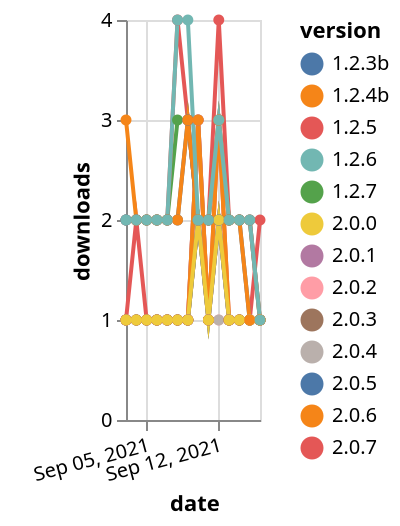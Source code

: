 {"$schema": "https://vega.github.io/schema/vega-lite/v5.json", "description": "A simple bar chart with embedded data.", "data": {"values": [{"date": "2021-09-03", "total": 228, "delta": 1, "version": "2.0.2"}, {"date": "2021-09-04", "total": 229, "delta": 1, "version": "2.0.2"}, {"date": "2021-09-05", "total": 230, "delta": 1, "version": "2.0.2"}, {"date": "2021-09-06", "total": 231, "delta": 1, "version": "2.0.2"}, {"date": "2021-09-07", "total": 232, "delta": 1, "version": "2.0.2"}, {"date": "2021-09-08", "total": 233, "delta": 1, "version": "2.0.2"}, {"date": "2021-09-09", "total": 234, "delta": 1, "version": "2.0.2"}, {"date": "2021-09-10", "total": 236, "delta": 2, "version": "2.0.2"}, {"date": "2021-09-11", "total": 237, "delta": 1, "version": "2.0.2"}, {"date": "2021-09-12", "total": 238, "delta": 1, "version": "2.0.2"}, {"date": "2021-09-13", "total": 239, "delta": 1, "version": "2.0.2"}, {"date": "2021-09-14", "total": 240, "delta": 1, "version": "2.0.2"}, {"date": "2021-09-15", "total": 241, "delta": 1, "version": "2.0.2"}, {"date": "2021-09-16", "total": 242, "delta": 1, "version": "2.0.2"}, {"date": "2021-09-03", "total": 229, "delta": 1, "version": "2.0.4"}, {"date": "2021-09-04", "total": 230, "delta": 1, "version": "2.0.4"}, {"date": "2021-09-05", "total": 231, "delta": 1, "version": "2.0.4"}, {"date": "2021-09-06", "total": 232, "delta": 1, "version": "2.0.4"}, {"date": "2021-09-07", "total": 233, "delta": 1, "version": "2.0.4"}, {"date": "2021-09-08", "total": 234, "delta": 1, "version": "2.0.4"}, {"date": "2021-09-09", "total": 235, "delta": 1, "version": "2.0.4"}, {"date": "2021-09-10", "total": 237, "delta": 2, "version": "2.0.4"}, {"date": "2021-09-11", "total": 238, "delta": 1, "version": "2.0.4"}, {"date": "2021-09-12", "total": 239, "delta": 1, "version": "2.0.4"}, {"date": "2021-09-13", "total": 240, "delta": 1, "version": "2.0.4"}, {"date": "2021-09-14", "total": 241, "delta": 1, "version": "2.0.4"}, {"date": "2021-09-15", "total": 242, "delta": 1, "version": "2.0.4"}, {"date": "2021-09-16", "total": 243, "delta": 1, "version": "2.0.4"}, {"date": "2021-09-03", "total": 232, "delta": 1, "version": "2.0.3"}, {"date": "2021-09-04", "total": 233, "delta": 1, "version": "2.0.3"}, {"date": "2021-09-05", "total": 234, "delta": 1, "version": "2.0.3"}, {"date": "2021-09-06", "total": 235, "delta": 1, "version": "2.0.3"}, {"date": "2021-09-07", "total": 236, "delta": 1, "version": "2.0.3"}, {"date": "2021-09-08", "total": 237, "delta": 1, "version": "2.0.3"}, {"date": "2021-09-09", "total": 238, "delta": 1, "version": "2.0.3"}, {"date": "2021-09-10", "total": 240, "delta": 2, "version": "2.0.3"}, {"date": "2021-09-11", "total": 241, "delta": 1, "version": "2.0.3"}, {"date": "2021-09-12", "total": 243, "delta": 2, "version": "2.0.3"}, {"date": "2021-09-13", "total": 244, "delta": 1, "version": "2.0.3"}, {"date": "2021-09-14", "total": 245, "delta": 1, "version": "2.0.3"}, {"date": "2021-09-15", "total": 246, "delta": 1, "version": "2.0.3"}, {"date": "2021-09-16", "total": 247, "delta": 1, "version": "2.0.3"}, {"date": "2021-09-03", "total": 248, "delta": 1, "version": "2.0.7"}, {"date": "2021-09-04", "total": 250, "delta": 2, "version": "2.0.7"}, {"date": "2021-09-05", "total": 251, "delta": 1, "version": "2.0.7"}, {"date": "2021-09-06", "total": 252, "delta": 1, "version": "2.0.7"}, {"date": "2021-09-07", "total": 253, "delta": 1, "version": "2.0.7"}, {"date": "2021-09-08", "total": 254, "delta": 1, "version": "2.0.7"}, {"date": "2021-09-09", "total": 255, "delta": 1, "version": "2.0.7"}, {"date": "2021-09-10", "total": 258, "delta": 3, "version": "2.0.7"}, {"date": "2021-09-11", "total": 259, "delta": 1, "version": "2.0.7"}, {"date": "2021-09-12", "total": 262, "delta": 3, "version": "2.0.7"}, {"date": "2021-09-13", "total": 263, "delta": 1, "version": "2.0.7"}, {"date": "2021-09-14", "total": 264, "delta": 1, "version": "2.0.7"}, {"date": "2021-09-15", "total": 265, "delta": 1, "version": "2.0.7"}, {"date": "2021-09-16", "total": 267, "delta": 2, "version": "2.0.7"}, {"date": "2021-09-03", "total": 2333, "delta": 2, "version": "1.2.7"}, {"date": "2021-09-04", "total": 2335, "delta": 2, "version": "1.2.7"}, {"date": "2021-09-05", "total": 2337, "delta": 2, "version": "1.2.7"}, {"date": "2021-09-06", "total": 2339, "delta": 2, "version": "1.2.7"}, {"date": "2021-09-07", "total": 2341, "delta": 2, "version": "1.2.7"}, {"date": "2021-09-08", "total": 2344, "delta": 3, "version": "1.2.7"}, {"date": "2021-09-09", "total": 2347, "delta": 3, "version": "1.2.7"}, {"date": "2021-09-10", "total": 2349, "delta": 2, "version": "1.2.7"}, {"date": "2021-09-11", "total": 2351, "delta": 2, "version": "1.2.7"}, {"date": "2021-09-12", "total": 2353, "delta": 2, "version": "1.2.7"}, {"date": "2021-09-13", "total": 2355, "delta": 2, "version": "1.2.7"}, {"date": "2021-09-14", "total": 2357, "delta": 2, "version": "1.2.7"}, {"date": "2021-09-15", "total": 2359, "delta": 2, "version": "1.2.7"}, {"date": "2021-09-16", "total": 2360, "delta": 1, "version": "1.2.7"}, {"date": "2021-09-03", "total": 3157, "delta": 2, "version": "1.2.5"}, {"date": "2021-09-04", "total": 3159, "delta": 2, "version": "1.2.5"}, {"date": "2021-09-05", "total": 3161, "delta": 2, "version": "1.2.5"}, {"date": "2021-09-06", "total": 3163, "delta": 2, "version": "1.2.5"}, {"date": "2021-09-07", "total": 3165, "delta": 2, "version": "1.2.5"}, {"date": "2021-09-08", "total": 3169, "delta": 4, "version": "1.2.5"}, {"date": "2021-09-09", "total": 3172, "delta": 3, "version": "1.2.5"}, {"date": "2021-09-10", "total": 3174, "delta": 2, "version": "1.2.5"}, {"date": "2021-09-11", "total": 3176, "delta": 2, "version": "1.2.5"}, {"date": "2021-09-12", "total": 3180, "delta": 4, "version": "1.2.5"}, {"date": "2021-09-13", "total": 3182, "delta": 2, "version": "1.2.5"}, {"date": "2021-09-14", "total": 3184, "delta": 2, "version": "1.2.5"}, {"date": "2021-09-15", "total": 3186, "delta": 2, "version": "1.2.5"}, {"date": "2021-09-16", "total": 3187, "delta": 1, "version": "1.2.5"}, {"date": "2021-09-03", "total": 2588, "delta": 2, "version": "1.2.3b"}, {"date": "2021-09-04", "total": 2590, "delta": 2, "version": "1.2.3b"}, {"date": "2021-09-05", "total": 2592, "delta": 2, "version": "1.2.3b"}, {"date": "2021-09-06", "total": 2594, "delta": 2, "version": "1.2.3b"}, {"date": "2021-09-07", "total": 2596, "delta": 2, "version": "1.2.3b"}, {"date": "2021-09-08", "total": 2598, "delta": 2, "version": "1.2.3b"}, {"date": "2021-09-09", "total": 2601, "delta": 3, "version": "1.2.3b"}, {"date": "2021-09-10", "total": 2603, "delta": 2, "version": "1.2.3b"}, {"date": "2021-09-11", "total": 2605, "delta": 2, "version": "1.2.3b"}, {"date": "2021-09-12", "total": 2608, "delta": 3, "version": "1.2.3b"}, {"date": "2021-09-13", "total": 2610, "delta": 2, "version": "1.2.3b"}, {"date": "2021-09-14", "total": 2612, "delta": 2, "version": "1.2.3b"}, {"date": "2021-09-15", "total": 2613, "delta": 1, "version": "1.2.3b"}, {"date": "2021-09-16", "total": 2614, "delta": 1, "version": "1.2.3b"}, {"date": "2021-09-03", "total": 370, "delta": 1, "version": "2.0.1"}, {"date": "2021-09-04", "total": 371, "delta": 1, "version": "2.0.1"}, {"date": "2021-09-05", "total": 372, "delta": 1, "version": "2.0.1"}, {"date": "2021-09-06", "total": 373, "delta": 1, "version": "2.0.1"}, {"date": "2021-09-07", "total": 374, "delta": 1, "version": "2.0.1"}, {"date": "2021-09-08", "total": 375, "delta": 1, "version": "2.0.1"}, {"date": "2021-09-09", "total": 376, "delta": 1, "version": "2.0.1"}, {"date": "2021-09-10", "total": 379, "delta": 3, "version": "2.0.1"}, {"date": "2021-09-11", "total": 380, "delta": 1, "version": "2.0.1"}, {"date": "2021-09-12", "total": 382, "delta": 2, "version": "2.0.1"}, {"date": "2021-09-13", "total": 383, "delta": 1, "version": "2.0.1"}, {"date": "2021-09-14", "total": 384, "delta": 1, "version": "2.0.1"}, {"date": "2021-09-15", "total": 385, "delta": 1, "version": "2.0.1"}, {"date": "2021-09-16", "total": 386, "delta": 1, "version": "2.0.1"}, {"date": "2021-09-03", "total": 203, "delta": 1, "version": "2.0.5"}, {"date": "2021-09-04", "total": 204, "delta": 1, "version": "2.0.5"}, {"date": "2021-09-05", "total": 205, "delta": 1, "version": "2.0.5"}, {"date": "2021-09-06", "total": 206, "delta": 1, "version": "2.0.5"}, {"date": "2021-09-07", "total": 207, "delta": 1, "version": "2.0.5"}, {"date": "2021-09-08", "total": 208, "delta": 1, "version": "2.0.5"}, {"date": "2021-09-09", "total": 209, "delta": 1, "version": "2.0.5"}, {"date": "2021-09-10", "total": 211, "delta": 2, "version": "2.0.5"}, {"date": "2021-09-11", "total": 212, "delta": 1, "version": "2.0.5"}, {"date": "2021-09-12", "total": 214, "delta": 2, "version": "2.0.5"}, {"date": "2021-09-13", "total": 215, "delta": 1, "version": "2.0.5"}, {"date": "2021-09-14", "total": 216, "delta": 1, "version": "2.0.5"}, {"date": "2021-09-15", "total": 217, "delta": 1, "version": "2.0.5"}, {"date": "2021-09-16", "total": 218, "delta": 1, "version": "2.0.5"}, {"date": "2021-09-03", "total": 286, "delta": 1, "version": "2.0.6"}, {"date": "2021-09-04", "total": 287, "delta": 1, "version": "2.0.6"}, {"date": "2021-09-05", "total": 288, "delta": 1, "version": "2.0.6"}, {"date": "2021-09-06", "total": 289, "delta": 1, "version": "2.0.6"}, {"date": "2021-09-07", "total": 290, "delta": 1, "version": "2.0.6"}, {"date": "2021-09-08", "total": 291, "delta": 1, "version": "2.0.6"}, {"date": "2021-09-09", "total": 292, "delta": 1, "version": "2.0.6"}, {"date": "2021-09-10", "total": 295, "delta": 3, "version": "2.0.6"}, {"date": "2021-09-11", "total": 296, "delta": 1, "version": "2.0.6"}, {"date": "2021-09-12", "total": 299, "delta": 3, "version": "2.0.6"}, {"date": "2021-09-13", "total": 300, "delta": 1, "version": "2.0.6"}, {"date": "2021-09-14", "total": 301, "delta": 1, "version": "2.0.6"}, {"date": "2021-09-15", "total": 302, "delta": 1, "version": "2.0.6"}, {"date": "2021-09-16", "total": 303, "delta": 1, "version": "2.0.6"}, {"date": "2021-09-03", "total": 249, "delta": 1, "version": "2.0.0"}, {"date": "2021-09-04", "total": 250, "delta": 1, "version": "2.0.0"}, {"date": "2021-09-05", "total": 251, "delta": 1, "version": "2.0.0"}, {"date": "2021-09-06", "total": 252, "delta": 1, "version": "2.0.0"}, {"date": "2021-09-07", "total": 253, "delta": 1, "version": "2.0.0"}, {"date": "2021-09-08", "total": 254, "delta": 1, "version": "2.0.0"}, {"date": "2021-09-09", "total": 255, "delta": 1, "version": "2.0.0"}, {"date": "2021-09-10", "total": 257, "delta": 2, "version": "2.0.0"}, {"date": "2021-09-11", "total": 258, "delta": 1, "version": "2.0.0"}, {"date": "2021-09-12", "total": 260, "delta": 2, "version": "2.0.0"}, {"date": "2021-09-13", "total": 261, "delta": 1, "version": "2.0.0"}, {"date": "2021-09-14", "total": 262, "delta": 1, "version": "2.0.0"}, {"date": "2021-09-15", "total": 263, "delta": 1, "version": "2.0.0"}, {"date": "2021-09-16", "total": 264, "delta": 1, "version": "2.0.0"}, {"date": "2021-09-03", "total": 2573, "delta": 3, "version": "1.2.4b"}, {"date": "2021-09-04", "total": 2575, "delta": 2, "version": "1.2.4b"}, {"date": "2021-09-05", "total": 2577, "delta": 2, "version": "1.2.4b"}, {"date": "2021-09-06", "total": 2579, "delta": 2, "version": "1.2.4b"}, {"date": "2021-09-07", "total": 2581, "delta": 2, "version": "1.2.4b"}, {"date": "2021-09-08", "total": 2583, "delta": 2, "version": "1.2.4b"}, {"date": "2021-09-09", "total": 2586, "delta": 3, "version": "1.2.4b"}, {"date": "2021-09-10", "total": 2588, "delta": 2, "version": "1.2.4b"}, {"date": "2021-09-11", "total": 2590, "delta": 2, "version": "1.2.4b"}, {"date": "2021-09-12", "total": 2593, "delta": 3, "version": "1.2.4b"}, {"date": "2021-09-13", "total": 2595, "delta": 2, "version": "1.2.4b"}, {"date": "2021-09-14", "total": 2597, "delta": 2, "version": "1.2.4b"}, {"date": "2021-09-15", "total": 2598, "delta": 1, "version": "1.2.4b"}, {"date": "2021-09-16", "total": 2599, "delta": 1, "version": "1.2.4b"}, {"date": "2021-09-03", "total": 2615, "delta": 2, "version": "1.2.6"}, {"date": "2021-09-04", "total": 2617, "delta": 2, "version": "1.2.6"}, {"date": "2021-09-05", "total": 2619, "delta": 2, "version": "1.2.6"}, {"date": "2021-09-06", "total": 2621, "delta": 2, "version": "1.2.6"}, {"date": "2021-09-07", "total": 2623, "delta": 2, "version": "1.2.6"}, {"date": "2021-09-08", "total": 2627, "delta": 4, "version": "1.2.6"}, {"date": "2021-09-09", "total": 2631, "delta": 4, "version": "1.2.6"}, {"date": "2021-09-10", "total": 2633, "delta": 2, "version": "1.2.6"}, {"date": "2021-09-11", "total": 2635, "delta": 2, "version": "1.2.6"}, {"date": "2021-09-12", "total": 2638, "delta": 3, "version": "1.2.6"}, {"date": "2021-09-13", "total": 2640, "delta": 2, "version": "1.2.6"}, {"date": "2021-09-14", "total": 2642, "delta": 2, "version": "1.2.6"}, {"date": "2021-09-15", "total": 2644, "delta": 2, "version": "1.2.6"}, {"date": "2021-09-16", "total": 2645, "delta": 1, "version": "1.2.6"}]}, "width": "container", "mark": {"type": "line", "point": {"filled": true}}, "encoding": {"x": {"field": "date", "type": "temporal", "timeUnit": "yearmonthdate", "title": "date", "axis": {"labelAngle": -15}}, "y": {"field": "delta", "type": "quantitative", "title": "downloads"}, "color": {"field": "version", "type": "nominal"}, "tooltip": {"field": "delta"}}}